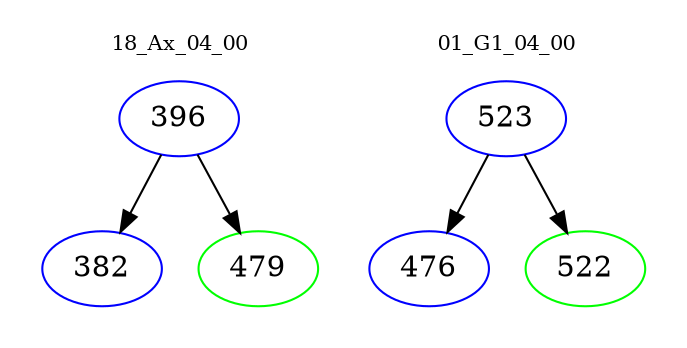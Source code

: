 digraph{
subgraph cluster_0 {
color = white
label = "18_Ax_04_00";
fontsize=10;
T0_396 [label="396", color="blue"]
T0_396 -> T0_382 [color="black"]
T0_382 [label="382", color="blue"]
T0_396 -> T0_479 [color="black"]
T0_479 [label="479", color="green"]
}
subgraph cluster_1 {
color = white
label = "01_G1_04_00";
fontsize=10;
T1_523 [label="523", color="blue"]
T1_523 -> T1_476 [color="black"]
T1_476 [label="476", color="blue"]
T1_523 -> T1_522 [color="black"]
T1_522 [label="522", color="green"]
}
}

